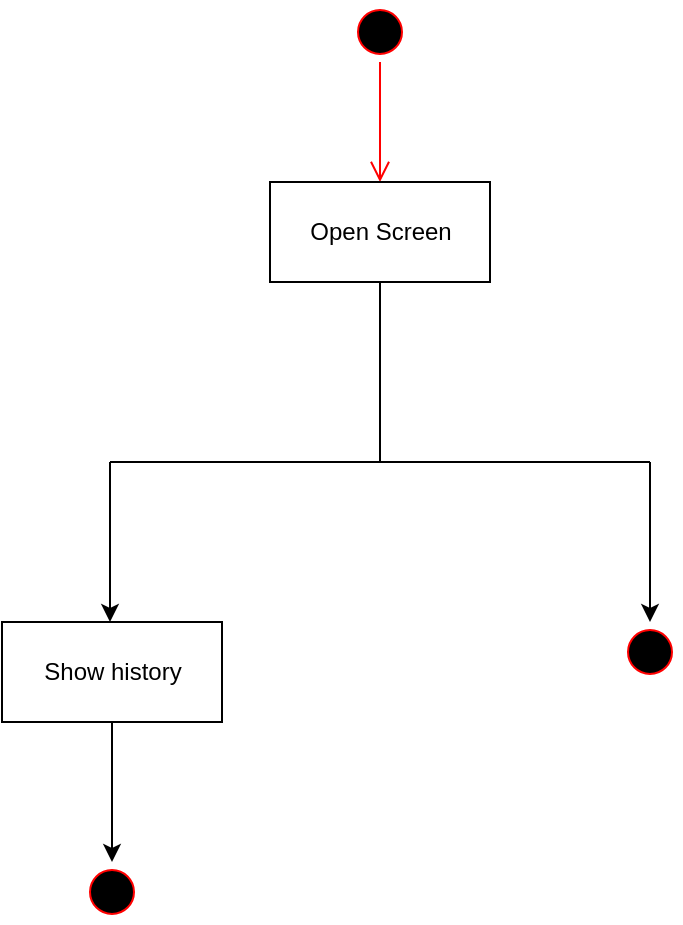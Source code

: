 <mxfile version="17.4.4" type="device" pages="3"><diagram name="Score Dashboard" id="e7e014a7-5840-1c2e-5031-d8a46d1fe8dd"><mxGraphModel dx="1422" dy="804" grid="1" gridSize="10" guides="1" tooltips="1" connect="1" arrows="1" fold="1" page="1" pageScale="1" pageWidth="1169" pageHeight="826" background="none" math="0" shadow="0"><root><mxCell id="0"/><mxCell id="1" parent="0"/><mxCell id="jk3lZHIvsXU0IOUnGKnr-50" value="" style="ellipse;html=1;shape=startState;fillColor=#000000;strokeColor=#ff0000;" vertex="1" parent="1"><mxGeometry x="570" y="130" width="30" height="30" as="geometry"/></mxCell><mxCell id="jk3lZHIvsXU0IOUnGKnr-51" value="" style="edgeStyle=orthogonalEdgeStyle;html=1;verticalAlign=bottom;endArrow=open;endSize=8;strokeColor=#ff0000;rounded=0;" edge="1" source="jk3lZHIvsXU0IOUnGKnr-50" parent="1"><mxGeometry relative="1" as="geometry"><mxPoint x="585" y="220" as="targetPoint"/></mxGeometry></mxCell><mxCell id="jk3lZHIvsXU0IOUnGKnr-52" value="Open Screen" style="html=1;" vertex="1" parent="1"><mxGeometry x="530" y="220" width="110" height="50" as="geometry"/></mxCell><mxCell id="jk3lZHIvsXU0IOUnGKnr-55" value="" style="endArrow=none;html=1;rounded=0;entryX=0.5;entryY=1;entryDx=0;entryDy=0;" edge="1" parent="1" target="jk3lZHIvsXU0IOUnGKnr-52"><mxGeometry width="50" height="50" relative="1" as="geometry"><mxPoint x="585" y="360" as="sourcePoint"/><mxPoint x="580" y="350" as="targetPoint"/></mxGeometry></mxCell><mxCell id="jk3lZHIvsXU0IOUnGKnr-57" value="" style="endArrow=none;html=1;rounded=0;" edge="1" parent="1"><mxGeometry width="50" height="50" relative="1" as="geometry"><mxPoint x="450" y="360" as="sourcePoint"/><mxPoint x="720" y="360" as="targetPoint"/></mxGeometry></mxCell><mxCell id="jk3lZHIvsXU0IOUnGKnr-59" value="" style="endArrow=classic;html=1;rounded=0;entryX=0.5;entryY=0;entryDx=0;entryDy=0;" edge="1" parent="1" target="jk3lZHIvsXU0IOUnGKnr-61"><mxGeometry width="50" height="50" relative="1" as="geometry"><mxPoint x="720" y="360" as="sourcePoint"/><mxPoint x="720" y="440" as="targetPoint"/></mxGeometry></mxCell><mxCell id="jk3lZHIvsXU0IOUnGKnr-60" value="" style="endArrow=classic;html=1;rounded=0;" edge="1" parent="1"><mxGeometry width="50" height="50" relative="1" as="geometry"><mxPoint x="450" y="360" as="sourcePoint"/><mxPoint x="450" y="440" as="targetPoint"/></mxGeometry></mxCell><mxCell id="jk3lZHIvsXU0IOUnGKnr-61" value="" style="ellipse;html=1;shape=startState;fillColor=#000000;strokeColor=#ff0000;" vertex="1" parent="1"><mxGeometry x="705" y="440" width="30" height="30" as="geometry"/></mxCell><mxCell id="jk3lZHIvsXU0IOUnGKnr-64" style="edgeStyle=orthogonalEdgeStyle;rounded=0;orthogonalLoop=1;jettySize=auto;html=1;" edge="1" parent="1" source="jk3lZHIvsXU0IOUnGKnr-62"><mxGeometry relative="1" as="geometry"><mxPoint x="451" y="560" as="targetPoint"/></mxGeometry></mxCell><mxCell id="jk3lZHIvsXU0IOUnGKnr-62" value="Show history" style="html=1;" vertex="1" parent="1"><mxGeometry x="396" y="440" width="110" height="50" as="geometry"/></mxCell><mxCell id="jk3lZHIvsXU0IOUnGKnr-65" value="" style="ellipse;html=1;shape=startState;fillColor=#000000;strokeColor=#ff0000;" vertex="1" parent="1"><mxGeometry x="436" y="560" width="30" height="30" as="geometry"/></mxCell></root></mxGraphModel></diagram><diagram id="HDGhuVER8HjuT_ZzhEhM" name="Upload Submitions"><mxGraphModel dx="1673" dy="946" grid="1" gridSize="10" guides="1" tooltips="1" connect="1" arrows="1" fold="1" page="1" pageScale="1" pageWidth="827" pageHeight="1169" math="0" shadow="0"><root><mxCell id="0"/><mxCell id="1" parent="0"/><mxCell id="o4O3V_H2d6_V8-XO19s0-1" value="" style="ellipse;html=1;shape=startState;fillColor=#000000;strokeColor=#ff0000;" vertex="1" parent="1"><mxGeometry x="384" y="110" width="30" height="30" as="geometry"/></mxCell><mxCell id="o4O3V_H2d6_V8-XO19s0-2" value="" style="edgeStyle=orthogonalEdgeStyle;html=1;verticalAlign=bottom;endArrow=open;endSize=8;strokeColor=#ff0000;rounded=0;" edge="1" source="o4O3V_H2d6_V8-XO19s0-1" parent="1"><mxGeometry relative="1" as="geometry"><mxPoint x="399" y="200" as="targetPoint"/></mxGeometry></mxCell><mxCell id="o4O3V_H2d6_V8-XO19s0-7" value="" style="edgeStyle=orthogonalEdgeStyle;rounded=0;orthogonalLoop=1;jettySize=auto;html=1;" edge="1" parent="1" source="o4O3V_H2d6_V8-XO19s0-4" target="o4O3V_H2d6_V8-XO19s0-6"><mxGeometry relative="1" as="geometry"/></mxCell><mxCell id="o4O3V_H2d6_V8-XO19s0-4" value="Open Screen" style="html=1;" vertex="1" parent="1"><mxGeometry x="344" y="200" width="110" height="50" as="geometry"/></mxCell><mxCell id="o4O3V_H2d6_V8-XO19s0-10" value="" style="edgeStyle=orthogonalEdgeStyle;rounded=0;orthogonalLoop=1;jettySize=auto;html=1;" edge="1" parent="1" source="o4O3V_H2d6_V8-XO19s0-6" target="o4O3V_H2d6_V8-XO19s0-9"><mxGeometry relative="1" as="geometry"/></mxCell><mxCell id="o4O3V_H2d6_V8-XO19s0-6" value="Choose Task" style="whiteSpace=wrap;html=1;fillColor=rgb(255, 255, 255);strokeColor=rgb(0, 0, 0);fontColor=rgb(0, 0, 0);" vertex="1" parent="1"><mxGeometry x="339" y="325" width="120" height="60" as="geometry"/></mxCell><mxCell id="o4O3V_H2d6_V8-XO19s0-9" value="Upload Submation" style="whiteSpace=wrap;html=1;fillColor=rgb(255, 255, 255);strokeColor=rgb(0, 0, 0);fontColor=rgb(0, 0, 0);" vertex="1" parent="1"><mxGeometry x="339" y="465" width="120" height="60" as="geometry"/></mxCell><mxCell id="o4O3V_H2d6_V8-XO19s0-17" value="" style="edgeStyle=orthogonalEdgeStyle;rounded=0;orthogonalLoop=1;jettySize=auto;html=1;" edge="1" parent="1" source="o4O3V_H2d6_V8-XO19s0-11" target="o4O3V_H2d6_V8-XO19s0-16"><mxGeometry relative="1" as="geometry"/></mxCell><mxCell id="o4O3V_H2d6_V8-XO19s0-24" style="edgeStyle=orthogonalEdgeStyle;rounded=0;orthogonalLoop=1;jettySize=auto;html=1;entryX=1;entryY=0.5;entryDx=0;entryDy=0;" edge="1" parent="1" source="o4O3V_H2d6_V8-XO19s0-11" target="o4O3V_H2d6_V8-XO19s0-23"><mxGeometry relative="1" as="geometry"/></mxCell><mxCell id="o4O3V_H2d6_V8-XO19s0-11" value="is Successed" style="rhombus;whiteSpace=wrap;html=1;fillColor=rgb(255, 255, 255);strokeColor=rgb(0, 0, 0);fontColor=rgb(0, 0, 0);" vertex="1" parent="1"><mxGeometry x="353.5" y="815" width="91" height="95" as="geometry"/></mxCell><mxCell id="o4O3V_H2d6_V8-XO19s0-13" value="yes" style="text;html=1;strokeColor=none;fillColor=none;align=center;verticalAlign=middle;whiteSpace=wrap;rounded=0;" vertex="1" parent="1"><mxGeometry x="444.5" y="825" width="60" height="30" as="geometry"/></mxCell><mxCell id="o4O3V_H2d6_V8-XO19s0-15" value="no" style="text;html=1;strokeColor=none;fillColor=none;align=center;verticalAlign=middle;whiteSpace=wrap;rounded=0;" vertex="1" parent="1"><mxGeometry x="293.5" y="825" width="60" height="30" as="geometry"/></mxCell><mxCell id="o4O3V_H2d6_V8-XO19s0-18" style="edgeStyle=orthogonalEdgeStyle;rounded=0;orthogonalLoop=1;jettySize=auto;html=1;entryX=1;entryY=0.5;entryDx=0;entryDy=0;" edge="1" parent="1" source="o4O3V_H2d6_V8-XO19s0-16" target="o4O3V_H2d6_V8-XO19s0-4"><mxGeometry relative="1" as="geometry"><mxPoint x="670" y="350" as="targetPoint"/><Array as="points"><mxPoint x="640" y="648"/><mxPoint x="720" y="648"/><mxPoint x="720" y="225"/></Array></mxGeometry></mxCell><mxCell id="o4O3V_H2d6_V8-XO19s0-19" style="edgeStyle=orthogonalEdgeStyle;rounded=0;orthogonalLoop=1;jettySize=auto;html=1;" edge="1" parent="1" source="o4O3V_H2d6_V8-XO19s0-16"><mxGeometry relative="1" as="geometry"><mxPoint x="575" y="975" as="targetPoint"/></mxGeometry></mxCell><mxCell id="o4O3V_H2d6_V8-XO19s0-16" value="get success message" style="whiteSpace=wrap;html=1;fillColor=rgb(255, 255, 255);strokeColor=rgb(0, 0, 0);fontColor=rgb(0, 0, 0);" vertex="1" parent="1"><mxGeometry x="510" y="832.5" width="130" height="60" as="geometry"/></mxCell><mxCell id="o4O3V_H2d6_V8-XO19s0-20" value="" style="ellipse;html=1;shape=startState;fillColor=#000000;strokeColor=#ff0000;" vertex="1" parent="1"><mxGeometry x="560" y="975" width="30" height="30" as="geometry"/></mxCell><mxCell id="o4O3V_H2d6_V8-XO19s0-23" value="get success message" style="whiteSpace=wrap;html=1;fillColor=rgb(255, 255, 255);strokeColor=rgb(0, 0, 0);fontColor=rgb(0, 0, 0);" vertex="1" parent="1"><mxGeometry x="150" y="832.5" width="130" height="60" as="geometry"/></mxCell><mxCell id="o4O3V_H2d6_V8-XO19s0-25" style="edgeStyle=orthogonalEdgeStyle;rounded=0;orthogonalLoop=1;jettySize=auto;html=1;" edge="1" parent="1"><mxGeometry relative="1" as="geometry"><mxPoint x="215" y="975" as="targetPoint"/><mxPoint x="215" y="892.5" as="sourcePoint"/></mxGeometry></mxCell><mxCell id="o4O3V_H2d6_V8-XO19s0-26" value="" style="ellipse;html=1;shape=startState;fillColor=#000000;strokeColor=#ff0000;" vertex="1" parent="1"><mxGeometry x="200" y="975" width="30" height="30" as="geometry"/></mxCell><mxCell id="o4O3V_H2d6_V8-XO19s0-27" style="edgeStyle=orthogonalEdgeStyle;rounded=0;orthogonalLoop=1;jettySize=auto;html=1;exitX=0;exitY=0.5;exitDx=0;exitDy=0;entryX=0;entryY=0.5;entryDx=0;entryDy=0;" edge="1" parent="1" source="o4O3V_H2d6_V8-XO19s0-23" target="o4O3V_H2d6_V8-XO19s0-4"><mxGeometry relative="1" as="geometry"><mxPoint x="270" y="220" as="targetPoint"/><mxPoint x="140" y="652.5" as="sourcePoint"/><Array as="points"><mxPoint x="60" y="648"/><mxPoint x="60" y="225"/></Array></mxGeometry></mxCell><mxCell id="URWgR7NVdiKx8dexZqB4-1" value="" style="endArrow=none;html=1;rounded=0;entryX=0.5;entryY=1;entryDx=0;entryDy=0;" edge="1" parent="1" target="o4O3V_H2d6_V8-XO19s0-9"><mxGeometry width="50" height="50" relative="1" as="geometry"><mxPoint x="399" y="580" as="sourcePoint"/><mxPoint x="440" y="630" as="targetPoint"/></mxGeometry></mxCell><mxCell id="URWgR7NVdiKx8dexZqB4-3" value="" style="endArrow=classic;startArrow=classic;html=1;rounded=0;" edge="1" parent="1"><mxGeometry width="50" height="50" relative="1" as="geometry"><mxPoint x="300" y="580" as="sourcePoint"/><mxPoint x="500" y="580" as="targetPoint"/></mxGeometry></mxCell><mxCell id="URWgR7NVdiKx8dexZqB4-4" value="Link" style="html=1;" vertex="1" parent="1"><mxGeometry x="500" y="560" width="110" height="50" as="geometry"/></mxCell><mxCell id="URWgR7NVdiKx8dexZqB4-6" style="edgeStyle=orthogonalEdgeStyle;rounded=0;orthogonalLoop=1;jettySize=auto;html=1;" edge="1" parent="1" source="URWgR7NVdiKx8dexZqB4-5"><mxGeometry relative="1" as="geometry"><mxPoint x="245" y="660" as="targetPoint"/></mxGeometry></mxCell><mxCell id="URWgR7NVdiKx8dexZqB4-5" value="File" style="html=1;" vertex="1" parent="1"><mxGeometry x="190" y="560" width="110" height="50" as="geometry"/></mxCell><mxCell id="URWgR7NVdiKx8dexZqB4-7" value="choose location" style="html=1;" vertex="1" parent="1"><mxGeometry x="190" y="660" width="110" height="50" as="geometry"/></mxCell><mxCell id="URWgR7NVdiKx8dexZqB4-9" value="" style="endArrow=none;html=1;rounded=0;entryX=0.5;entryY=1;entryDx=0;entryDy=0;" edge="1" parent="1" target="URWgR7NVdiKx8dexZqB4-4"><mxGeometry width="50" height="50" relative="1" as="geometry"><mxPoint x="555" y="780" as="sourcePoint"/><mxPoint x="440" y="630" as="targetPoint"/></mxGeometry></mxCell><mxCell id="URWgR7NVdiKx8dexZqB4-10" value="" style="endArrow=none;html=1;rounded=0;entryX=0.5;entryY=1;entryDx=0;entryDy=0;" edge="1" parent="1" target="URWgR7NVdiKx8dexZqB4-7"><mxGeometry width="50" height="50" relative="1" as="geometry"><mxPoint x="245" y="780" as="sourcePoint"/><mxPoint x="565" y="620" as="targetPoint"/></mxGeometry></mxCell><mxCell id="URWgR7NVdiKx8dexZqB4-11" value="" style="endArrow=none;html=1;rounded=0;" edge="1" parent="1"><mxGeometry width="50" height="50" relative="1" as="geometry"><mxPoint x="245" y="780" as="sourcePoint"/><mxPoint x="555" y="780" as="targetPoint"/></mxGeometry></mxCell><mxCell id="URWgR7NVdiKx8dexZqB4-12" value="" style="endArrow=classic;html=1;rounded=0;entryX=0.5;entryY=0;entryDx=0;entryDy=0;" edge="1" parent="1" target="o4O3V_H2d6_V8-XO19s0-11"><mxGeometry width="50" height="50" relative="1" as="geometry"><mxPoint x="399" y="780" as="sourcePoint"/><mxPoint x="440" y="680" as="targetPoint"/></mxGeometry></mxCell></root></mxGraphModel></diagram><diagram id="WTQyzNmNxueRWdzuiL19" name="Download Tasks"><mxGraphModel dx="1422" dy="804" grid="0" gridSize="10" guides="1" tooltips="1" connect="1" arrows="1" fold="1" page="1" pageScale="1" pageWidth="827" pageHeight="1169" math="0" shadow="0"><root><mxCell id="0"/><mxCell id="1" parent="0"/><mxCell id="8_M4KX3UlsAx2LxNpb5g-1" value="" style="ellipse;html=1;shape=startState;fillColor=#000000;strokeColor=#ff0000;" vertex="1" parent="1"><mxGeometry x="399" y="110" width="30" height="30" as="geometry"/></mxCell><mxCell id="8_M4KX3UlsAx2LxNpb5g-2" value="" style="edgeStyle=orthogonalEdgeStyle;html=1;verticalAlign=bottom;endArrow=open;endSize=8;strokeColor=#ff0000;rounded=0;" edge="1" source="8_M4KX3UlsAx2LxNpb5g-1" parent="1"><mxGeometry relative="1" as="geometry"><mxPoint x="414" y="200" as="targetPoint"/></mxGeometry></mxCell><mxCell id="8_M4KX3UlsAx2LxNpb5g-4" style="edgeStyle=orthogonalEdgeStyle;rounded=0;orthogonalLoop=1;jettySize=auto;html=1;" edge="1" parent="1" source="8_M4KX3UlsAx2LxNpb5g-3" target="8_M4KX3UlsAx2LxNpb5g-5"><mxGeometry relative="1" as="geometry"><mxPoint x="414" y="330" as="targetPoint"/></mxGeometry></mxCell><mxCell id="8_M4KX3UlsAx2LxNpb5g-3" value="Open Screen" style="html=1;" vertex="1" parent="1"><mxGeometry x="359" y="200" width="110" height="50" as="geometry"/></mxCell><mxCell id="8_M4KX3UlsAx2LxNpb5g-6" style="edgeStyle=orthogonalEdgeStyle;rounded=0;orthogonalLoop=1;jettySize=auto;html=1;" edge="1" parent="1" source="8_M4KX3UlsAx2LxNpb5g-5" target="8_M4KX3UlsAx2LxNpb5g-7"><mxGeometry relative="1" as="geometry"><mxPoint x="414" y="430" as="targetPoint"/></mxGeometry></mxCell><mxCell id="8_M4KX3UlsAx2LxNpb5g-5" value="Choose Task" style="html=1;" vertex="1" parent="1"><mxGeometry x="359" y="305" width="110" height="50" as="geometry"/></mxCell><mxCell id="8_M4KX3UlsAx2LxNpb5g-8" style="edgeStyle=orthogonalEdgeStyle;rounded=0;orthogonalLoop=1;jettySize=auto;html=1;" edge="1" parent="1" source="8_M4KX3UlsAx2LxNpb5g-7" target="8_M4KX3UlsAx2LxNpb5g-9"><mxGeometry relative="1" as="geometry"><mxPoint x="414" y="520" as="targetPoint"/></mxGeometry></mxCell><mxCell id="8_M4KX3UlsAx2LxNpb5g-7" value="Choos file type" style="html=1;" vertex="1" parent="1"><mxGeometry x="359" y="405" width="110" height="50" as="geometry"/></mxCell><mxCell id="8_M4KX3UlsAx2LxNpb5g-10" style="edgeStyle=orthogonalEdgeStyle;rounded=0;orthogonalLoop=1;jettySize=auto;html=1;" edge="1" parent="1" source="8_M4KX3UlsAx2LxNpb5g-9" target="8_M4KX3UlsAx2LxNpb5g-11"><mxGeometry relative="1" as="geometry"><mxPoint x="414" y="620" as="targetPoint"/></mxGeometry></mxCell><mxCell id="8_M4KX3UlsAx2LxNpb5g-9" value="choose file location" style="html=1;" vertex="1" parent="1"><mxGeometry x="359" y="495" width="110" height="50" as="geometry"/></mxCell><mxCell id="lWTDdaiBkeEZEzE1pgAc-7" style="edgeStyle=orthogonalEdgeStyle;rounded=0;orthogonalLoop=1;jettySize=auto;html=1;" edge="1" parent="1" source="8_M4KX3UlsAx2LxNpb5g-11"><mxGeometry relative="1" as="geometry"><mxPoint x="414" y="690" as="targetPoint"/></mxGeometry></mxCell><mxCell id="8_M4KX3UlsAx2LxNpb5g-11" value="name the file" style="html=1;" vertex="1" parent="1"><mxGeometry x="359" y="595" width="110" height="50" as="geometry"/></mxCell><mxCell id="lWTDdaiBkeEZEzE1pgAc-1" value="" style="edgeStyle=orthogonalEdgeStyle;rounded=0;orthogonalLoop=1;jettySize=auto;html=1;" edge="1" parent="1" source="lWTDdaiBkeEZEzE1pgAc-3"><mxGeometry relative="1" as="geometry"><mxPoint x="525" y="737.5" as="targetPoint"/></mxGeometry></mxCell><mxCell id="lWTDdaiBkeEZEzE1pgAc-2" style="edgeStyle=orthogonalEdgeStyle;rounded=0;orthogonalLoop=1;jettySize=auto;html=1;entryX=1;entryY=0.5;entryDx=0;entryDy=0;" edge="1" parent="1" source="lWTDdaiBkeEZEzE1pgAc-3"><mxGeometry relative="1" as="geometry"><mxPoint x="295" y="737.5" as="targetPoint"/></mxGeometry></mxCell><mxCell id="lWTDdaiBkeEZEzE1pgAc-3" value="is Successed" style="rhombus;whiteSpace=wrap;html=1;fillColor=rgb(255, 255, 255);strokeColor=rgb(0, 0, 0);fontColor=rgb(0, 0, 0);" vertex="1" parent="1"><mxGeometry x="368.5" y="690" width="91" height="95" as="geometry"/></mxCell><mxCell id="lWTDdaiBkeEZEzE1pgAc-4" value="yes" style="text;html=1;strokeColor=none;fillColor=none;align=center;verticalAlign=middle;whiteSpace=wrap;rounded=0;" vertex="1" parent="1"><mxGeometry x="459.5" y="700" width="60" height="30" as="geometry"/></mxCell><mxCell id="lWTDdaiBkeEZEzE1pgAc-5" value="no" style="text;html=1;strokeColor=none;fillColor=none;align=center;verticalAlign=middle;whiteSpace=wrap;rounded=0;" vertex="1" parent="1"><mxGeometry x="308.5" y="700" width="60" height="30" as="geometry"/></mxCell><mxCell id="3SsYqsH8f-BdWTv7JJn9-2" style="edgeStyle=orthogonalEdgeStyle;rounded=0;orthogonalLoop=1;jettySize=auto;html=1;" edge="1" parent="1" source="5Rwgnn_NpGeC3NTB5qby-1"><mxGeometry relative="1" as="geometry"><mxPoint x="591" y="862" as="targetPoint"/></mxGeometry></mxCell><mxCell id="3SsYqsH8f-BdWTv7JJn9-7" style="edgeStyle=orthogonalEdgeStyle;rounded=0;orthogonalLoop=1;jettySize=auto;html=1;entryX=1;entryY=0.5;entryDx=0;entryDy=0;" edge="1" parent="1" source="5Rwgnn_NpGeC3NTB5qby-1" target="8_M4KX3UlsAx2LxNpb5g-3"><mxGeometry relative="1" as="geometry"><Array as="points"><mxPoint x="676" y="738"/><mxPoint x="676" y="225"/></Array></mxGeometry></mxCell><mxCell id="5Rwgnn_NpGeC3NTB5qby-1" value="get success message" style="whiteSpace=wrap;html=1;fillColor=rgb(255, 255, 255);strokeColor=rgb(0, 0, 0);fontColor=rgb(0, 0, 0);" vertex="1" parent="1"><mxGeometry x="526" y="707.5" width="130" height="60" as="geometry"/></mxCell><mxCell id="3SsYqsH8f-BdWTv7JJn9-3" style="edgeStyle=orthogonalEdgeStyle;rounded=0;orthogonalLoop=1;jettySize=auto;html=1;entryX=0.5;entryY=0;entryDx=0;entryDy=0;" edge="1" parent="1" source="3SsYqsH8f-BdWTv7JJn9-1" target="3SsYqsH8f-BdWTv7JJn9-5"><mxGeometry relative="1" as="geometry"><mxPoint x="231" y="858" as="targetPoint"/></mxGeometry></mxCell><mxCell id="3SsYqsH8f-BdWTv7JJn9-6" style="edgeStyle=orthogonalEdgeStyle;rounded=0;orthogonalLoop=1;jettySize=auto;html=1;entryX=0;entryY=0.5;entryDx=0;entryDy=0;" edge="1" parent="1" source="3SsYqsH8f-BdWTv7JJn9-1" target="8_M4KX3UlsAx2LxNpb5g-3"><mxGeometry relative="1" as="geometry"><Array as="points"><mxPoint x="146" y="738"/><mxPoint x="146" y="225"/></Array></mxGeometry></mxCell><mxCell id="3SsYqsH8f-BdWTv7JJn9-1" value="get success message" style="whiteSpace=wrap;html=1;fillColor=rgb(255, 255, 255);strokeColor=rgb(0, 0, 0);fontColor=rgb(0, 0, 0);" vertex="1" parent="1"><mxGeometry x="166" y="707.5" width="130" height="60" as="geometry"/></mxCell><mxCell id="3SsYqsH8f-BdWTv7JJn9-4" value="" style="ellipse;html=1;shape=endState;fillColor=#000000;strokeColor=#ff0000;" vertex="1" parent="1"><mxGeometry x="576" y="862" width="30" height="30" as="geometry"/></mxCell><mxCell id="3SsYqsH8f-BdWTv7JJn9-5" value="" style="ellipse;html=1;shape=endState;fillColor=#000000;strokeColor=#ff0000;" vertex="1" parent="1"><mxGeometry x="216" y="862" width="30" height="30" as="geometry"/></mxCell></root></mxGraphModel></diagram></mxfile>